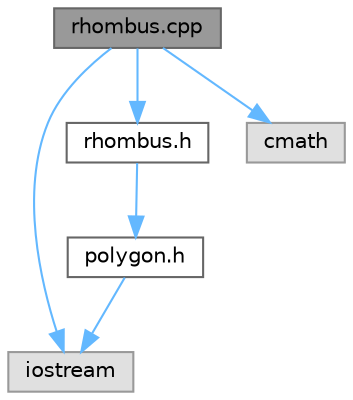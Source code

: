 digraph "rhombus.cpp"
{
 // LATEX_PDF_SIZE
  bgcolor="transparent";
  edge [fontname=Helvetica,fontsize=10,labelfontname=Helvetica,labelfontsize=10];
  node [fontname=Helvetica,fontsize=10,shape=box,height=0.2,width=0.4];
  Node1 [label="rhombus.cpp",height=0.2,width=0.4,color="gray40", fillcolor="grey60", style="filled", fontcolor="black",tooltip="class Rhombus: implementation of the functions"];
  Node1 -> Node2 [color="steelblue1",style="solid"];
  Node2 [label="iostream",height=0.2,width=0.4,color="grey60", fillcolor="#E0E0E0", style="filled",tooltip=" "];
  Node1 -> Node3 [color="steelblue1",style="solid"];
  Node3 [label="rhombus.h",height=0.2,width=0.4,color="grey40", fillcolor="white", style="filled",URL="$rhombus_8h.html",tooltip="Declaration of the class Rhombus."];
  Node3 -> Node4 [color="steelblue1",style="solid"];
  Node4 [label="polygon.h",height=0.2,width=0.4,color="grey40", fillcolor="white", style="filled",URL="$polygon_8h.html",tooltip="Declaration of the general class Polygon."];
  Node4 -> Node2 [color="steelblue1",style="solid"];
  Node1 -> Node5 [color="steelblue1",style="solid"];
  Node5 [label="cmath",height=0.2,width=0.4,color="grey60", fillcolor="#E0E0E0", style="filled",tooltip=" "];
}
